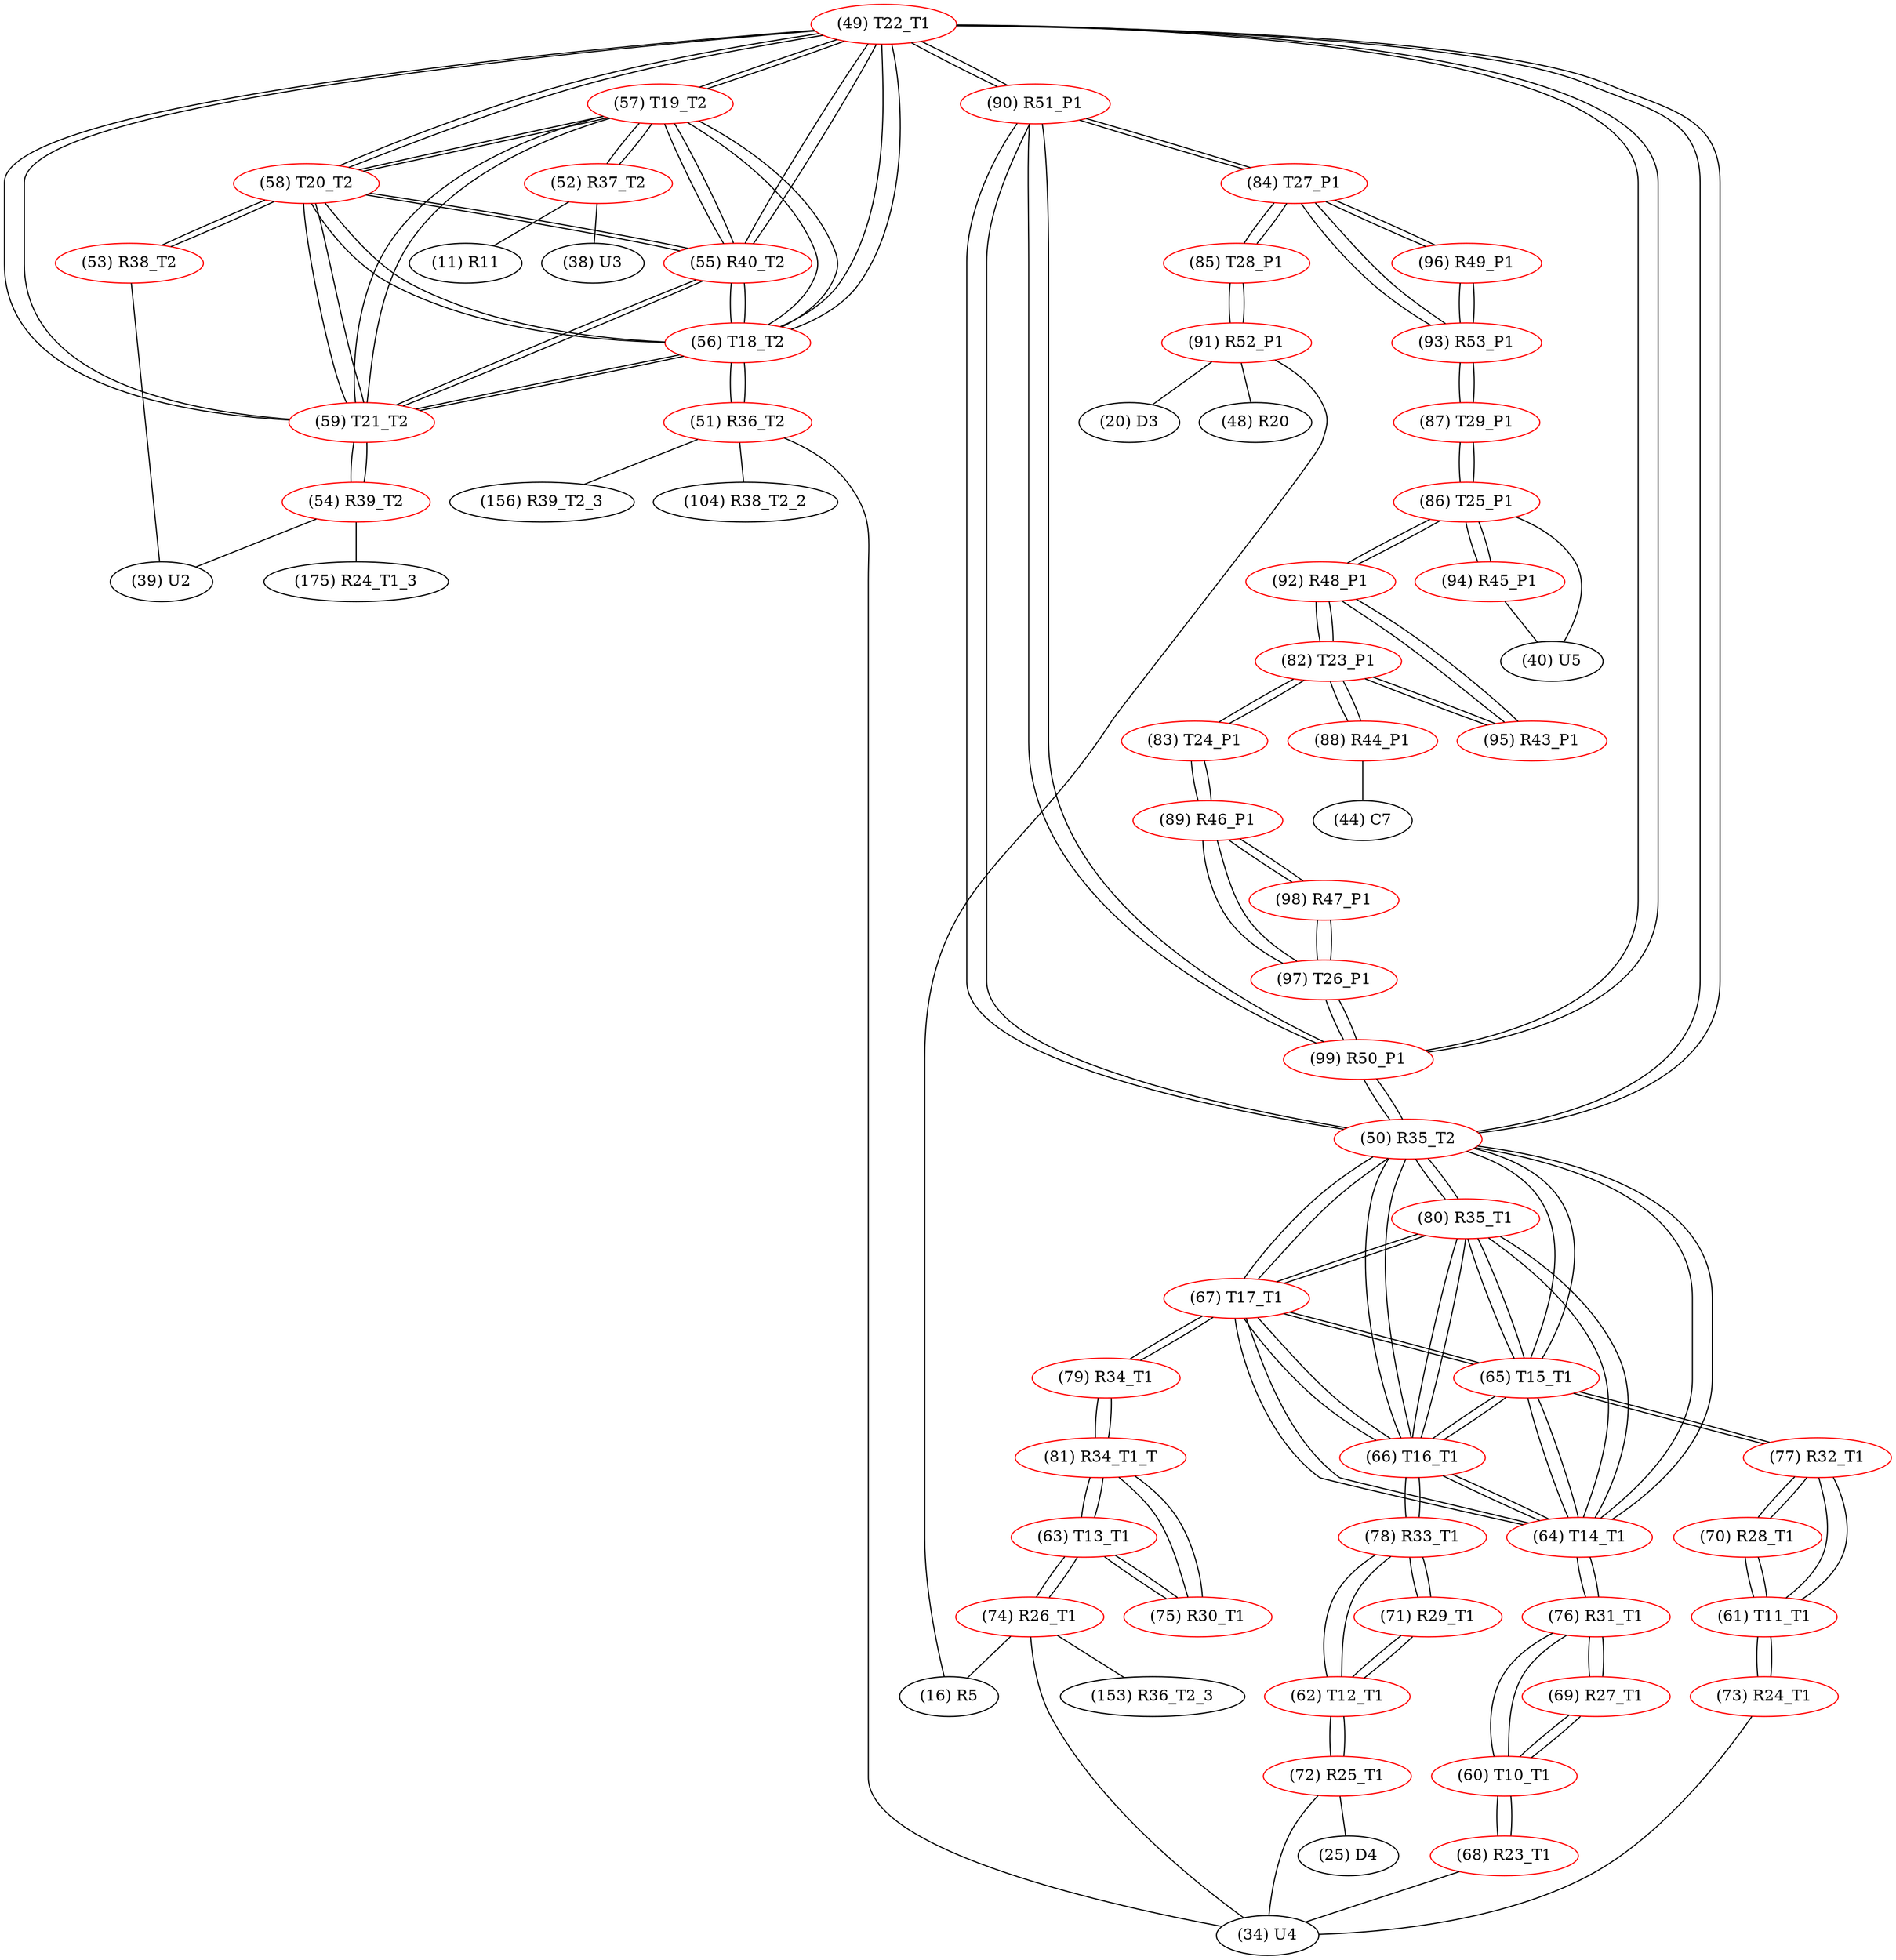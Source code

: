 graph {
	49 [label="(49) T22_T1" color=red]
	57 [label="(57) T19_T2"]
	58 [label="(58) T20_T2"]
	59 [label="(59) T21_T2"]
	56 [label="(56) T18_T2"]
	55 [label="(55) R40_T2"]
	90 [label="(90) R51_P1"]
	99 [label="(99) R50_P1"]
	50 [label="(50) R35_T2"]
	50 [label="(50) R35_T2" color=red]
	65 [label="(65) T15_T1"]
	66 [label="(66) T16_T1"]
	64 [label="(64) T14_T1"]
	67 [label="(67) T17_T1"]
	80 [label="(80) R35_T1"]
	90 [label="(90) R51_P1"]
	99 [label="(99) R50_P1"]
	49 [label="(49) T22_T1"]
	51 [label="(51) R36_T2" color=red]
	34 [label="(34) U4"]
	104 [label="(104) R38_T2_2"]
	156 [label="(156) R39_T2_3"]
	56 [label="(56) T18_T2"]
	52 [label="(52) R37_T2" color=red]
	11 [label="(11) R11"]
	38 [label="(38) U3"]
	57 [label="(57) T19_T2"]
	53 [label="(53) R38_T2" color=red]
	39 [label="(39) U2"]
	58 [label="(58) T20_T2"]
	54 [label="(54) R39_T2" color=red]
	39 [label="(39) U2"]
	175 [label="(175) R24_T1_3"]
	59 [label="(59) T21_T2"]
	55 [label="(55) R40_T2" color=red]
	57 [label="(57) T19_T2"]
	58 [label="(58) T20_T2"]
	59 [label="(59) T21_T2"]
	49 [label="(49) T22_T1"]
	56 [label="(56) T18_T2"]
	56 [label="(56) T18_T2" color=red]
	57 [label="(57) T19_T2"]
	58 [label="(58) T20_T2"]
	59 [label="(59) T21_T2"]
	49 [label="(49) T22_T1"]
	55 [label="(55) R40_T2"]
	51 [label="(51) R36_T2"]
	57 [label="(57) T19_T2" color=red]
	58 [label="(58) T20_T2"]
	59 [label="(59) T21_T2"]
	49 [label="(49) T22_T1"]
	56 [label="(56) T18_T2"]
	55 [label="(55) R40_T2"]
	52 [label="(52) R37_T2"]
	58 [label="(58) T20_T2" color=red]
	57 [label="(57) T19_T2"]
	59 [label="(59) T21_T2"]
	49 [label="(49) T22_T1"]
	56 [label="(56) T18_T2"]
	55 [label="(55) R40_T2"]
	53 [label="(53) R38_T2"]
	59 [label="(59) T21_T2" color=red]
	57 [label="(57) T19_T2"]
	58 [label="(58) T20_T2"]
	49 [label="(49) T22_T1"]
	56 [label="(56) T18_T2"]
	55 [label="(55) R40_T2"]
	54 [label="(54) R39_T2"]
	60 [label="(60) T10_T1" color=red]
	68 [label="(68) R23_T1"]
	69 [label="(69) R27_T1"]
	76 [label="(76) R31_T1"]
	61 [label="(61) T11_T1" color=red]
	73 [label="(73) R24_T1"]
	77 [label="(77) R32_T1"]
	70 [label="(70) R28_T1"]
	62 [label="(62) T12_T1" color=red]
	78 [label="(78) R33_T1"]
	71 [label="(71) R29_T1"]
	72 [label="(72) R25_T1"]
	63 [label="(63) T13_T1" color=red]
	75 [label="(75) R30_T1"]
	81 [label="(81) R34_T1_T"]
	74 [label="(74) R26_T1"]
	64 [label="(64) T14_T1" color=red]
	65 [label="(65) T15_T1"]
	66 [label="(66) T16_T1"]
	67 [label="(67) T17_T1"]
	50 [label="(50) R35_T2"]
	80 [label="(80) R35_T1"]
	76 [label="(76) R31_T1"]
	65 [label="(65) T15_T1" color=red]
	66 [label="(66) T16_T1"]
	64 [label="(64) T14_T1"]
	67 [label="(67) T17_T1"]
	50 [label="(50) R35_T2"]
	80 [label="(80) R35_T1"]
	77 [label="(77) R32_T1"]
	66 [label="(66) T16_T1" color=red]
	65 [label="(65) T15_T1"]
	64 [label="(64) T14_T1"]
	67 [label="(67) T17_T1"]
	50 [label="(50) R35_T2"]
	80 [label="(80) R35_T1"]
	78 [label="(78) R33_T1"]
	67 [label="(67) T17_T1" color=red]
	65 [label="(65) T15_T1"]
	66 [label="(66) T16_T1"]
	64 [label="(64) T14_T1"]
	50 [label="(50) R35_T2"]
	80 [label="(80) R35_T1"]
	79 [label="(79) R34_T1"]
	68 [label="(68) R23_T1" color=red]
	34 [label="(34) U4"]
	60 [label="(60) T10_T1"]
	69 [label="(69) R27_T1" color=red]
	60 [label="(60) T10_T1"]
	76 [label="(76) R31_T1"]
	70 [label="(70) R28_T1" color=red]
	77 [label="(77) R32_T1"]
	61 [label="(61) T11_T1"]
	71 [label="(71) R29_T1" color=red]
	78 [label="(78) R33_T1"]
	62 [label="(62) T12_T1"]
	72 [label="(72) R25_T1" color=red]
	34 [label="(34) U4"]
	25 [label="(25) D4"]
	62 [label="(62) T12_T1"]
	73 [label="(73) R24_T1" color=red]
	34 [label="(34) U4"]
	61 [label="(61) T11_T1"]
	74 [label="(74) R26_T1" color=red]
	34 [label="(34) U4"]
	16 [label="(16) R5"]
	153 [label="(153) R36_T2_3"]
	63 [label="(63) T13_T1"]
	75 [label="(75) R30_T1" color=red]
	81 [label="(81) R34_T1_T"]
	63 [label="(63) T13_T1"]
	76 [label="(76) R31_T1" color=red]
	69 [label="(69) R27_T1"]
	60 [label="(60) T10_T1"]
	64 [label="(64) T14_T1"]
	77 [label="(77) R32_T1" color=red]
	65 [label="(65) T15_T1"]
	61 [label="(61) T11_T1"]
	70 [label="(70) R28_T1"]
	78 [label="(78) R33_T1" color=red]
	66 [label="(66) T16_T1"]
	62 [label="(62) T12_T1"]
	71 [label="(71) R29_T1"]
	79 [label="(79) R34_T1" color=red]
	67 [label="(67) T17_T1"]
	81 [label="(81) R34_T1_T"]
	80 [label="(80) R35_T1" color=red]
	65 [label="(65) T15_T1"]
	66 [label="(66) T16_T1"]
	64 [label="(64) T14_T1"]
	67 [label="(67) T17_T1"]
	50 [label="(50) R35_T2"]
	81 [label="(81) R34_T1_T" color=red]
	75 [label="(75) R30_T1"]
	63 [label="(63) T13_T1"]
	79 [label="(79) R34_T1"]
	82 [label="(82) T23_P1" color=red]
	92 [label="(92) R48_P1"]
	95 [label="(95) R43_P1"]
	83 [label="(83) T24_P1"]
	88 [label="(88) R44_P1"]
	83 [label="(83) T24_P1" color=red]
	89 [label="(89) R46_P1"]
	82 [label="(82) T23_P1"]
	84 [label="(84) T27_P1" color=red]
	90 [label="(90) R51_P1"]
	85 [label="(85) T28_P1"]
	93 [label="(93) R53_P1"]
	96 [label="(96) R49_P1"]
	85 [label="(85) T28_P1" color=red]
	91 [label="(91) R52_P1"]
	84 [label="(84) T27_P1"]
	86 [label="(86) T25_P1" color=red]
	87 [label="(87) T29_P1"]
	92 [label="(92) R48_P1"]
	94 [label="(94) R45_P1"]
	40 [label="(40) U5"]
	87 [label="(87) T29_P1" color=red]
	86 [label="(86) T25_P1"]
	93 [label="(93) R53_P1"]
	88 [label="(88) R44_P1" color=red]
	44 [label="(44) C7"]
	82 [label="(82) T23_P1"]
	89 [label="(89) R46_P1" color=red]
	97 [label="(97) T26_P1"]
	98 [label="(98) R47_P1"]
	83 [label="(83) T24_P1"]
	90 [label="(90) R51_P1" color=red]
	84 [label="(84) T27_P1"]
	99 [label="(99) R50_P1"]
	49 [label="(49) T22_T1"]
	50 [label="(50) R35_T2"]
	91 [label="(91) R52_P1" color=red]
	48 [label="(48) R20"]
	20 [label="(20) D3"]
	16 [label="(16) R5"]
	85 [label="(85) T28_P1"]
	92 [label="(92) R48_P1" color=red]
	86 [label="(86) T25_P1"]
	82 [label="(82) T23_P1"]
	95 [label="(95) R43_P1"]
	93 [label="(93) R53_P1" color=red]
	87 [label="(87) T29_P1"]
	84 [label="(84) T27_P1"]
	96 [label="(96) R49_P1"]
	94 [label="(94) R45_P1" color=red]
	86 [label="(86) T25_P1"]
	40 [label="(40) U5"]
	95 [label="(95) R43_P1" color=red]
	92 [label="(92) R48_P1"]
	82 [label="(82) T23_P1"]
	96 [label="(96) R49_P1" color=red]
	84 [label="(84) T27_P1"]
	93 [label="(93) R53_P1"]
	97 [label="(97) T26_P1" color=red]
	99 [label="(99) R50_P1"]
	89 [label="(89) R46_P1"]
	98 [label="(98) R47_P1"]
	98 [label="(98) R47_P1" color=red]
	97 [label="(97) T26_P1"]
	89 [label="(89) R46_P1"]
	99 [label="(99) R50_P1" color=red]
	97 [label="(97) T26_P1"]
	90 [label="(90) R51_P1"]
	49 [label="(49) T22_T1"]
	50 [label="(50) R35_T2"]
	49 -- 57
	49 -- 58
	49 -- 59
	49 -- 56
	49 -- 55
	49 -- 90
	49 -- 99
	49 -- 50
	50 -- 65
	50 -- 66
	50 -- 64
	50 -- 67
	50 -- 80
	50 -- 90
	50 -- 99
	50 -- 49
	51 -- 34
	51 -- 104
	51 -- 156
	51 -- 56
	52 -- 11
	52 -- 38
	52 -- 57
	53 -- 39
	53 -- 58
	54 -- 39
	54 -- 175
	54 -- 59
	55 -- 57
	55 -- 58
	55 -- 59
	55 -- 49
	55 -- 56
	56 -- 57
	56 -- 58
	56 -- 59
	56 -- 49
	56 -- 55
	56 -- 51
	57 -- 58
	57 -- 59
	57 -- 49
	57 -- 56
	57 -- 55
	57 -- 52
	58 -- 57
	58 -- 59
	58 -- 49
	58 -- 56
	58 -- 55
	58 -- 53
	59 -- 57
	59 -- 58
	59 -- 49
	59 -- 56
	59 -- 55
	59 -- 54
	60 -- 68
	60 -- 69
	60 -- 76
	61 -- 73
	61 -- 77
	61 -- 70
	62 -- 78
	62 -- 71
	62 -- 72
	63 -- 75
	63 -- 81
	63 -- 74
	64 -- 65
	64 -- 66
	64 -- 67
	64 -- 50
	64 -- 80
	64 -- 76
	65 -- 66
	65 -- 64
	65 -- 67
	65 -- 50
	65 -- 80
	65 -- 77
	66 -- 65
	66 -- 64
	66 -- 67
	66 -- 50
	66 -- 80
	66 -- 78
	67 -- 65
	67 -- 66
	67 -- 64
	67 -- 50
	67 -- 80
	67 -- 79
	68 -- 34
	68 -- 60
	69 -- 60
	69 -- 76
	70 -- 77
	70 -- 61
	71 -- 78
	71 -- 62
	72 -- 34
	72 -- 25
	72 -- 62
	73 -- 34
	73 -- 61
	74 -- 34
	74 -- 16
	74 -- 153
	74 -- 63
	75 -- 81
	75 -- 63
	76 -- 69
	76 -- 60
	76 -- 64
	77 -- 65
	77 -- 61
	77 -- 70
	78 -- 66
	78 -- 62
	78 -- 71
	79 -- 67
	79 -- 81
	80 -- 65
	80 -- 66
	80 -- 64
	80 -- 67
	80 -- 50
	81 -- 75
	81 -- 63
	81 -- 79
	82 -- 92
	82 -- 95
	82 -- 83
	82 -- 88
	83 -- 89
	83 -- 82
	84 -- 90
	84 -- 85
	84 -- 93
	84 -- 96
	85 -- 91
	85 -- 84
	86 -- 87
	86 -- 92
	86 -- 94
	86 -- 40
	87 -- 86
	87 -- 93
	88 -- 44
	88 -- 82
	89 -- 97
	89 -- 98
	89 -- 83
	90 -- 84
	90 -- 99
	90 -- 49
	90 -- 50
	91 -- 48
	91 -- 20
	91 -- 16
	91 -- 85
	92 -- 86
	92 -- 82
	92 -- 95
	93 -- 87
	93 -- 84
	93 -- 96
	94 -- 86
	94 -- 40
	95 -- 92
	95 -- 82
	96 -- 84
	96 -- 93
	97 -- 99
	97 -- 89
	97 -- 98
	98 -- 97
	98 -- 89
	99 -- 97
	99 -- 90
	99 -- 49
	99 -- 50
}